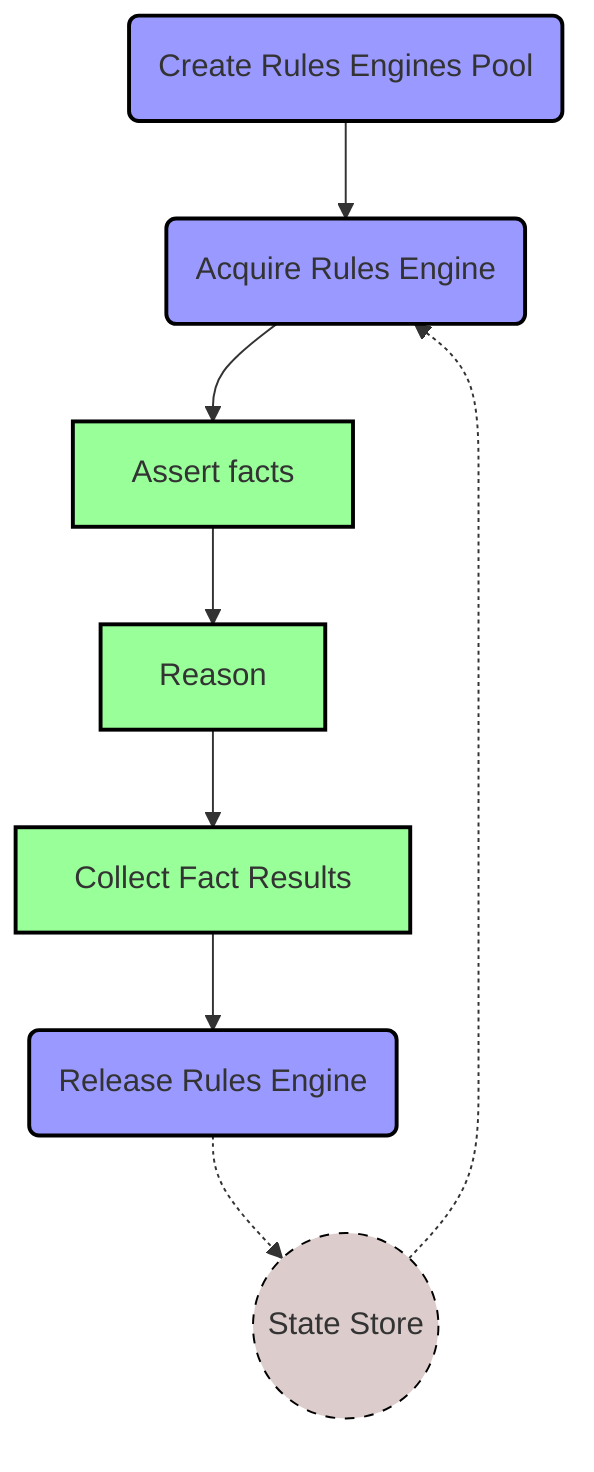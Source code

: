 graph TD
  Create_pool(Create Rules Engines Pool)
  Acquire_engine(Acquire Rules Engine)
  Assert_facts[Assert facts]
  Reason[Reason]
  Collect_fact_results[Collect Fact Results]
  Release_engine(Release Rules Engine)
  State_store((State Store))


  style Create_pool fill:#99f,stroke:#000,stroke-width:2px
  style Acquire_engine fill:#99f,stroke:#000,stroke-width:2px
  style Release_engine fill:#99f,stroke:#000,stroke-width:2px

  style Assert_facts fill:#9f9,stroke:#000,stroke-width:2px
  style Reason fill:#9f9,stroke:#000,stroke-width:2px
  style Collect_fact_results fill:#9f9,stroke:#000,stroke-width:2px

  style State_store fill:#dcc,stroke:#000,stroke-width:1px,stroke-dasharray: 5, 5

  Create_pool --> Acquire_engine
  Acquire_engine --> Assert_facts
  Assert_facts --> Reason
  Reason --> Collect_fact_results
  Collect_fact_results --> Release_engine

  State_store -.-> Acquire_engine
  Release_engine -.-> State_store